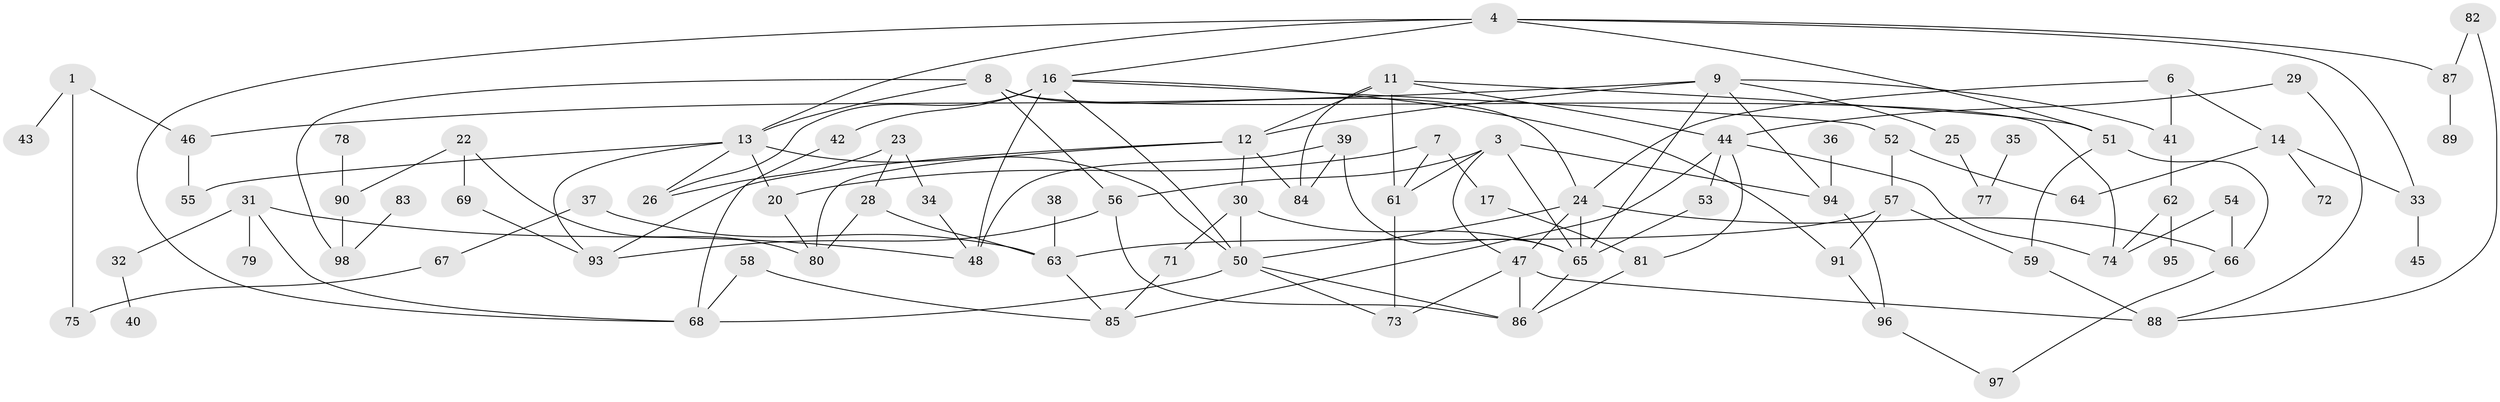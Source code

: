 // original degree distribution, {2: 0.2589928057553957, 1: 0.1510791366906475, 3: 0.2589928057553957, 0: 0.07913669064748201, 4: 0.17266187050359713, 6: 0.014388489208633094, 5: 0.050359712230215826, 7: 0.014388489208633094}
// Generated by graph-tools (version 1.1) at 2025/48/03/04/25 22:48:15]
// undirected, 85 vertices, 136 edges
graph export_dot {
  node [color=gray90,style=filled];
  1;
  3;
  4;
  6;
  7;
  8;
  9;
  11;
  12;
  13;
  14;
  16;
  17;
  20;
  22;
  23;
  24;
  25;
  26;
  28;
  29;
  30;
  31;
  32;
  33;
  34;
  35;
  36;
  37;
  38;
  39;
  40;
  41;
  42;
  43;
  44;
  45;
  46;
  47;
  48;
  50;
  51;
  52;
  53;
  54;
  55;
  56;
  57;
  58;
  59;
  61;
  62;
  63;
  64;
  65;
  66;
  67;
  68;
  69;
  71;
  72;
  73;
  74;
  75;
  77;
  78;
  79;
  80;
  81;
  82;
  83;
  84;
  85;
  86;
  87;
  88;
  89;
  90;
  91;
  93;
  94;
  95;
  96;
  97;
  98;
  1 -- 43 [weight=1.0];
  1 -- 46 [weight=1.0];
  1 -- 75 [weight=1.0];
  3 -- 47 [weight=1.0];
  3 -- 56 [weight=1.0];
  3 -- 61 [weight=1.0];
  3 -- 65 [weight=1.0];
  3 -- 94 [weight=1.0];
  4 -- 13 [weight=1.0];
  4 -- 16 [weight=1.0];
  4 -- 33 [weight=1.0];
  4 -- 51 [weight=1.0];
  4 -- 68 [weight=1.0];
  4 -- 87 [weight=1.0];
  6 -- 14 [weight=1.0];
  6 -- 24 [weight=1.0];
  6 -- 41 [weight=1.0];
  7 -- 17 [weight=1.0];
  7 -- 20 [weight=1.0];
  7 -- 61 [weight=1.0];
  8 -- 13 [weight=1.0];
  8 -- 24 [weight=1.0];
  8 -- 56 [weight=1.0];
  8 -- 74 [weight=1.0];
  8 -- 98 [weight=1.0];
  9 -- 12 [weight=1.0];
  9 -- 25 [weight=1.0];
  9 -- 41 [weight=1.0];
  9 -- 46 [weight=1.0];
  9 -- 65 [weight=1.0];
  9 -- 94 [weight=1.0];
  11 -- 12 [weight=1.0];
  11 -- 44 [weight=1.0];
  11 -- 51 [weight=1.0];
  11 -- 61 [weight=1.0];
  11 -- 84 [weight=1.0];
  12 -- 30 [weight=1.0];
  12 -- 80 [weight=1.0];
  12 -- 84 [weight=1.0];
  12 -- 93 [weight=1.0];
  13 -- 20 [weight=1.0];
  13 -- 26 [weight=1.0];
  13 -- 50 [weight=1.0];
  13 -- 55 [weight=1.0];
  13 -- 93 [weight=1.0];
  14 -- 33 [weight=1.0];
  14 -- 64 [weight=1.0];
  14 -- 72 [weight=1.0];
  16 -- 26 [weight=1.0];
  16 -- 42 [weight=2.0];
  16 -- 48 [weight=2.0];
  16 -- 50 [weight=1.0];
  16 -- 52 [weight=1.0];
  16 -- 91 [weight=1.0];
  17 -- 81 [weight=1.0];
  20 -- 80 [weight=1.0];
  22 -- 69 [weight=1.0];
  22 -- 80 [weight=1.0];
  22 -- 90 [weight=1.0];
  23 -- 26 [weight=1.0];
  23 -- 28 [weight=1.0];
  23 -- 34 [weight=1.0];
  24 -- 47 [weight=1.0];
  24 -- 50 [weight=1.0];
  24 -- 65 [weight=1.0];
  24 -- 66 [weight=1.0];
  25 -- 77 [weight=1.0];
  28 -- 63 [weight=1.0];
  28 -- 80 [weight=1.0];
  29 -- 44 [weight=1.0];
  29 -- 88 [weight=1.0];
  30 -- 50 [weight=1.0];
  30 -- 65 [weight=1.0];
  30 -- 71 [weight=1.0];
  31 -- 32 [weight=1.0];
  31 -- 48 [weight=1.0];
  31 -- 68 [weight=1.0];
  31 -- 79 [weight=1.0];
  32 -- 40 [weight=1.0];
  33 -- 45 [weight=1.0];
  34 -- 48 [weight=1.0];
  35 -- 77 [weight=1.0];
  36 -- 94 [weight=1.0];
  37 -- 63 [weight=1.0];
  37 -- 67 [weight=1.0];
  38 -- 63 [weight=1.0];
  39 -- 48 [weight=1.0];
  39 -- 65 [weight=1.0];
  39 -- 84 [weight=1.0];
  41 -- 62 [weight=1.0];
  42 -- 68 [weight=2.0];
  44 -- 53 [weight=1.0];
  44 -- 74 [weight=1.0];
  44 -- 81 [weight=1.0];
  44 -- 85 [weight=1.0];
  46 -- 55 [weight=1.0];
  47 -- 73 [weight=1.0];
  47 -- 86 [weight=1.0];
  47 -- 88 [weight=1.0];
  50 -- 68 [weight=1.0];
  50 -- 73 [weight=1.0];
  50 -- 86 [weight=1.0];
  51 -- 59 [weight=1.0];
  51 -- 66 [weight=1.0];
  52 -- 57 [weight=1.0];
  52 -- 64 [weight=1.0];
  53 -- 65 [weight=1.0];
  54 -- 66 [weight=1.0];
  54 -- 74 [weight=1.0];
  56 -- 86 [weight=1.0];
  56 -- 93 [weight=1.0];
  57 -- 59 [weight=1.0];
  57 -- 63 [weight=1.0];
  57 -- 91 [weight=1.0];
  58 -- 68 [weight=1.0];
  58 -- 85 [weight=1.0];
  59 -- 88 [weight=1.0];
  61 -- 73 [weight=1.0];
  62 -- 74 [weight=1.0];
  62 -- 95 [weight=1.0];
  63 -- 85 [weight=1.0];
  65 -- 86 [weight=1.0];
  66 -- 97 [weight=1.0];
  67 -- 75 [weight=1.0];
  69 -- 93 [weight=1.0];
  71 -- 85 [weight=1.0];
  78 -- 90 [weight=1.0];
  81 -- 86 [weight=1.0];
  82 -- 87 [weight=1.0];
  82 -- 88 [weight=1.0];
  83 -- 98 [weight=1.0];
  87 -- 89 [weight=1.0];
  90 -- 98 [weight=1.0];
  91 -- 96 [weight=1.0];
  94 -- 96 [weight=1.0];
  96 -- 97 [weight=1.0];
}
